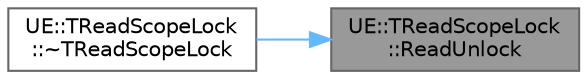 digraph "UE::TReadScopeLock::ReadUnlock"
{
 // INTERACTIVE_SVG=YES
 // LATEX_PDF_SIZE
  bgcolor="transparent";
  edge [fontname=Helvetica,fontsize=10,labelfontname=Helvetica,labelfontsize=10];
  node [fontname=Helvetica,fontsize=10,shape=box,height=0.2,width=0.4];
  rankdir="RL";
  Node1 [id="Node000001",label="UE::TReadScopeLock\l::ReadUnlock",height=0.2,width=0.4,color="gray40", fillcolor="grey60", style="filled", fontcolor="black",tooltip=" "];
  Node1 -> Node2 [id="edge1_Node000001_Node000002",dir="back",color="steelblue1",style="solid",tooltip=" "];
  Node2 [id="Node000002",label="UE::TReadScopeLock\l::~TReadScopeLock",height=0.2,width=0.4,color="grey40", fillcolor="white", style="filled",URL="$d7/d71/classUE_1_1TReadScopeLock.html#afabc9cafe537e738c083853c86db1fb6",tooltip=" "];
}
